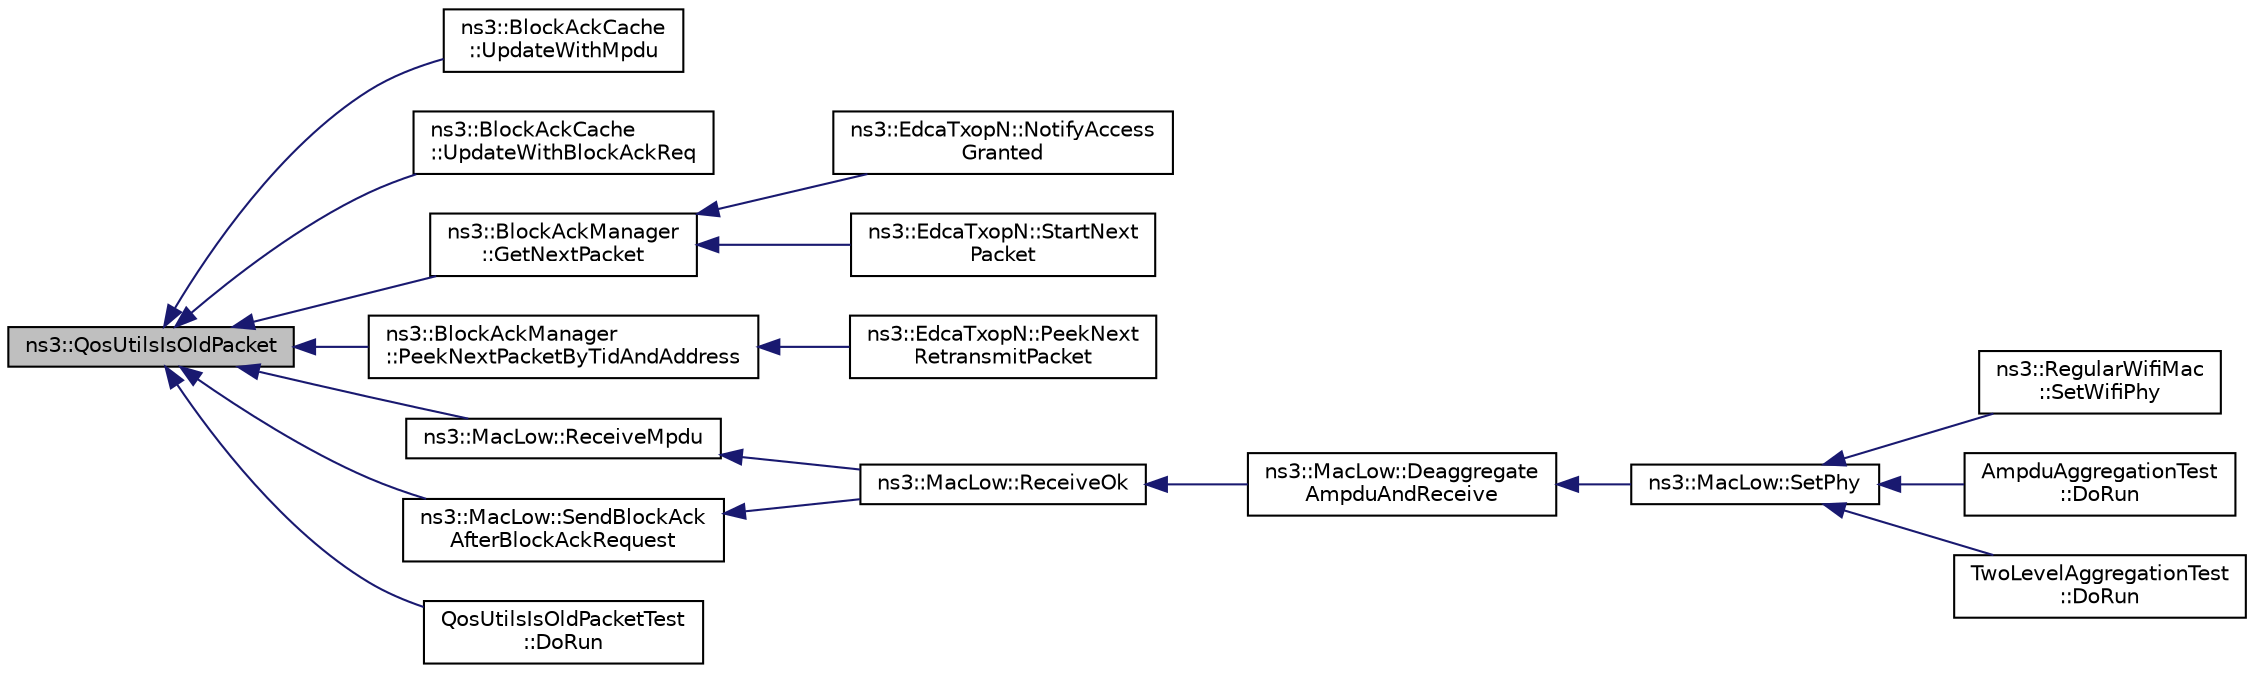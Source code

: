 digraph "ns3::QosUtilsIsOldPacket"
{
  edge [fontname="Helvetica",fontsize="10",labelfontname="Helvetica",labelfontsize="10"];
  node [fontname="Helvetica",fontsize="10",shape=record];
  rankdir="LR";
  Node1 [label="ns3::QosUtilsIsOldPacket",height=0.2,width=0.4,color="black", fillcolor="grey75", style="filled", fontcolor="black"];
  Node1 -> Node2 [dir="back",color="midnightblue",fontsize="10",style="solid"];
  Node2 [label="ns3::BlockAckCache\l::UpdateWithMpdu",height=0.2,width=0.4,color="black", fillcolor="white", style="filled",URL="$da/d53/classns3_1_1BlockAckCache.html#ad53e955bbd3e58e1833a90894e67e6eb"];
  Node1 -> Node3 [dir="back",color="midnightblue",fontsize="10",style="solid"];
  Node3 [label="ns3::BlockAckCache\l::UpdateWithBlockAckReq",height=0.2,width=0.4,color="black", fillcolor="white", style="filled",URL="$da/d53/classns3_1_1BlockAckCache.html#a269acd2840aa5d8eda4ae61ad6e9f441"];
  Node1 -> Node4 [dir="back",color="midnightblue",fontsize="10",style="solid"];
  Node4 [label="ns3::BlockAckManager\l::GetNextPacket",height=0.2,width=0.4,color="black", fillcolor="white", style="filled",URL="$d5/dec/classns3_1_1BlockAckManager.html#a11266152bf97c5ed1a06410d6fda4cc9"];
  Node4 -> Node5 [dir="back",color="midnightblue",fontsize="10",style="solid"];
  Node5 [label="ns3::EdcaTxopN::NotifyAccess\lGranted",height=0.2,width=0.4,color="black", fillcolor="white", style="filled",URL="$dc/db8/classns3_1_1EdcaTxopN.html#afeba080a6bf7d6074227e10321d1683d"];
  Node4 -> Node6 [dir="back",color="midnightblue",fontsize="10",style="solid"];
  Node6 [label="ns3::EdcaTxopN::StartNext\lPacket",height=0.2,width=0.4,color="black", fillcolor="white", style="filled",URL="$dc/db8/classns3_1_1EdcaTxopN.html#a86df91f79cf79fbb677bd53fddafdae0"];
  Node1 -> Node7 [dir="back",color="midnightblue",fontsize="10",style="solid"];
  Node7 [label="ns3::BlockAckManager\l::PeekNextPacketByTidAndAddress",height=0.2,width=0.4,color="black", fillcolor="white", style="filled",URL="$d5/dec/classns3_1_1BlockAckManager.html#a7a235987d23102bd1e0bf0b73cb671b5"];
  Node7 -> Node8 [dir="back",color="midnightblue",fontsize="10",style="solid"];
  Node8 [label="ns3::EdcaTxopN::PeekNext\lRetransmitPacket",height=0.2,width=0.4,color="black", fillcolor="white", style="filled",URL="$dc/db8/classns3_1_1EdcaTxopN.html#a97913133d458fe438bab74807be602aa"];
  Node1 -> Node9 [dir="back",color="midnightblue",fontsize="10",style="solid"];
  Node9 [label="ns3::MacLow::ReceiveMpdu",height=0.2,width=0.4,color="black", fillcolor="white", style="filled",URL="$d3/da6/classns3_1_1MacLow.html#a372fe3a76617f1aefa4918f4b1541e88"];
  Node9 -> Node10 [dir="back",color="midnightblue",fontsize="10",style="solid"];
  Node10 [label="ns3::MacLow::ReceiveOk",height=0.2,width=0.4,color="black", fillcolor="white", style="filled",URL="$d3/da6/classns3_1_1MacLow.html#ade59e3a5e41c6ccbafd93501d7e9fbc0"];
  Node10 -> Node11 [dir="back",color="midnightblue",fontsize="10",style="solid"];
  Node11 [label="ns3::MacLow::Deaggregate\lAmpduAndReceive",height=0.2,width=0.4,color="black", fillcolor="white", style="filled",URL="$d3/da6/classns3_1_1MacLow.html#a7380c5a3adcd88beda938bfa8447d7c5"];
  Node11 -> Node12 [dir="back",color="midnightblue",fontsize="10",style="solid"];
  Node12 [label="ns3::MacLow::SetPhy",height=0.2,width=0.4,color="black", fillcolor="white", style="filled",URL="$d3/da6/classns3_1_1MacLow.html#a1f2c6e12277422c081fa92f8edfe66e8"];
  Node12 -> Node13 [dir="back",color="midnightblue",fontsize="10",style="solid"];
  Node13 [label="ns3::RegularWifiMac\l::SetWifiPhy",height=0.2,width=0.4,color="black", fillcolor="white", style="filled",URL="$df/db9/classns3_1_1RegularWifiMac.html#a28e7c0a23027e1fc16f259e52b197ee9"];
  Node12 -> Node14 [dir="back",color="midnightblue",fontsize="10",style="solid"];
  Node14 [label="AmpduAggregationTest\l::DoRun",height=0.2,width=0.4,color="black", fillcolor="white", style="filled",URL="$d2/db5/classAmpduAggregationTest.html#a7414dc8d4dd982ab4c1eaadb5b2c693d",tooltip="Implementation to actually run this TestCase. "];
  Node12 -> Node15 [dir="back",color="midnightblue",fontsize="10",style="solid"];
  Node15 [label="TwoLevelAggregationTest\l::DoRun",height=0.2,width=0.4,color="black", fillcolor="white", style="filled",URL="$db/d72/classTwoLevelAggregationTest.html#a40c6f5f8be6c48673d0bfd218d95afe0",tooltip="Implementation to actually run this TestCase. "];
  Node1 -> Node16 [dir="back",color="midnightblue",fontsize="10",style="solid"];
  Node16 [label="ns3::MacLow::SendBlockAck\lAfterBlockAckRequest",height=0.2,width=0.4,color="black", fillcolor="white", style="filled",URL="$d3/da6/classns3_1_1MacLow.html#a84b96c0cc6f32fca28576ec4df6a0853"];
  Node16 -> Node10 [dir="back",color="midnightblue",fontsize="10",style="solid"];
  Node1 -> Node17 [dir="back",color="midnightblue",fontsize="10",style="solid"];
  Node17 [label="QosUtilsIsOldPacketTest\l::DoRun",height=0.2,width=0.4,color="black", fillcolor="white", style="filled",URL="$d9/dbd/classQosUtilsIsOldPacketTest.html#a2ec05f8492069248e887b19818581d1f",tooltip="Implementation to actually run this TestCase. "];
}
